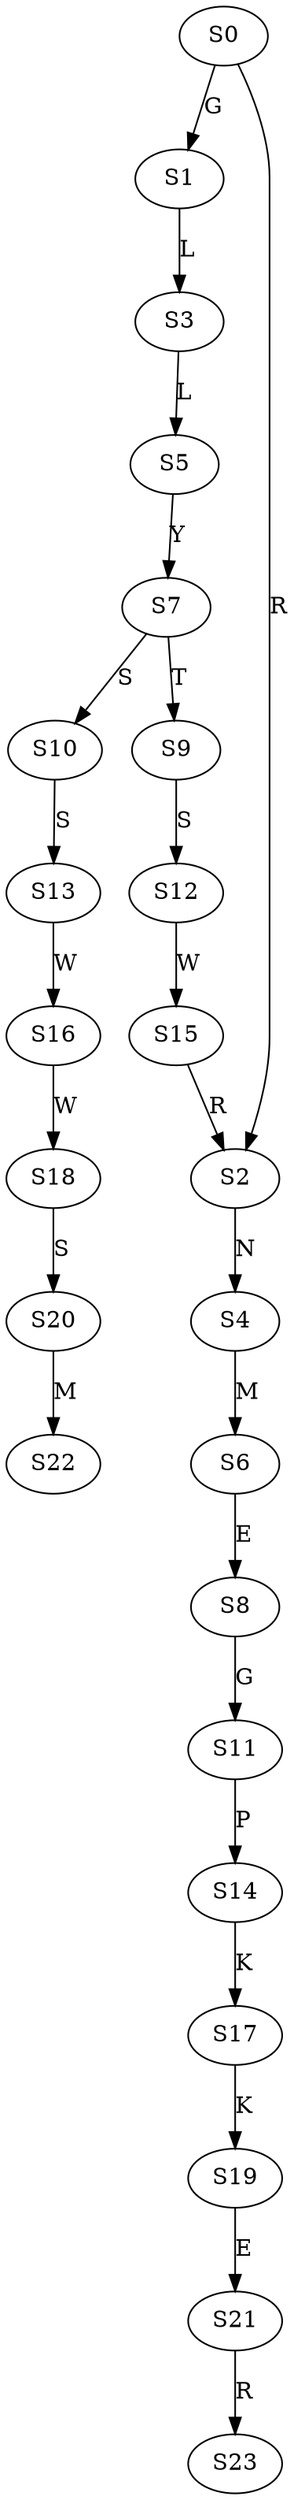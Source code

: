 strict digraph  {
	S0 -> S1 [ label = G ];
	S0 -> S2 [ label = R ];
	S1 -> S3 [ label = L ];
	S2 -> S4 [ label = N ];
	S3 -> S5 [ label = L ];
	S4 -> S6 [ label = M ];
	S5 -> S7 [ label = Y ];
	S6 -> S8 [ label = E ];
	S7 -> S9 [ label = T ];
	S7 -> S10 [ label = S ];
	S8 -> S11 [ label = G ];
	S9 -> S12 [ label = S ];
	S10 -> S13 [ label = S ];
	S11 -> S14 [ label = P ];
	S12 -> S15 [ label = W ];
	S13 -> S16 [ label = W ];
	S14 -> S17 [ label = K ];
	S15 -> S2 [ label = R ];
	S16 -> S18 [ label = W ];
	S17 -> S19 [ label = K ];
	S18 -> S20 [ label = S ];
	S19 -> S21 [ label = E ];
	S20 -> S22 [ label = M ];
	S21 -> S23 [ label = R ];
}
